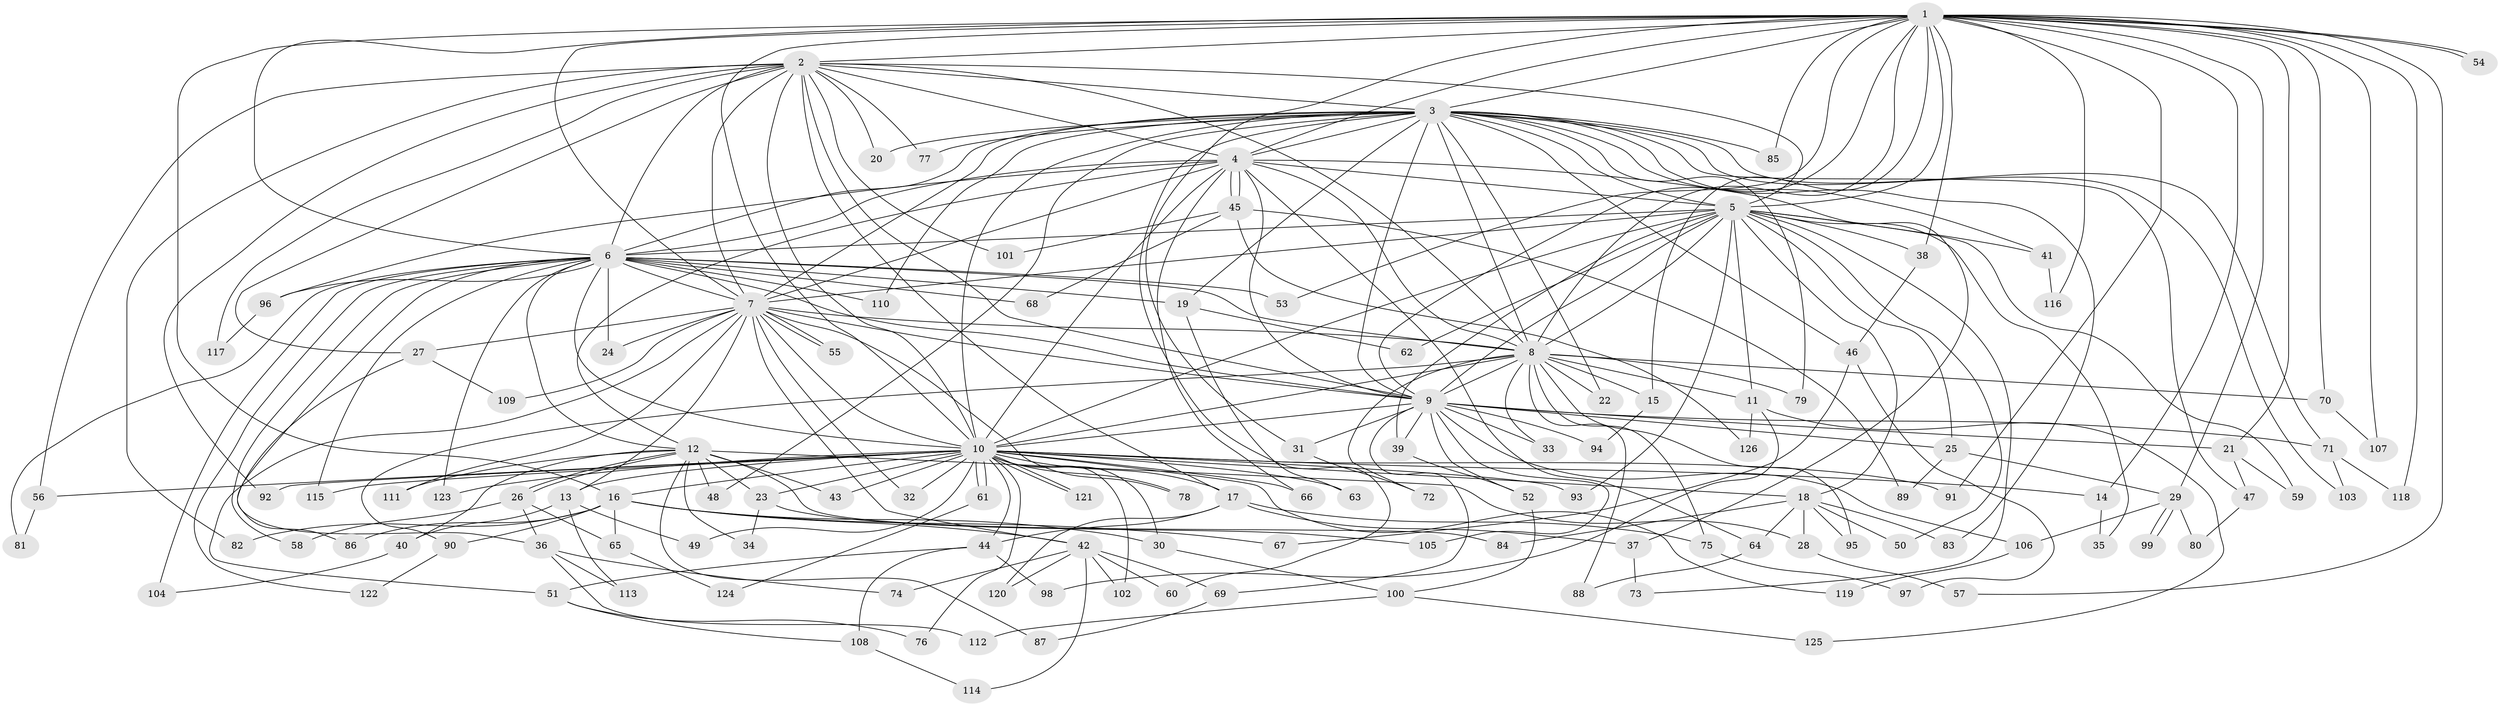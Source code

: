 // Generated by graph-tools (version 1.1) at 2025/01/03/09/25 03:01:36]
// undirected, 126 vertices, 277 edges
graph export_dot {
graph [start="1"]
  node [color=gray90,style=filled];
  1;
  2;
  3;
  4;
  5;
  6;
  7;
  8;
  9;
  10;
  11;
  12;
  13;
  14;
  15;
  16;
  17;
  18;
  19;
  20;
  21;
  22;
  23;
  24;
  25;
  26;
  27;
  28;
  29;
  30;
  31;
  32;
  33;
  34;
  35;
  36;
  37;
  38;
  39;
  40;
  41;
  42;
  43;
  44;
  45;
  46;
  47;
  48;
  49;
  50;
  51;
  52;
  53;
  54;
  55;
  56;
  57;
  58;
  59;
  60;
  61;
  62;
  63;
  64;
  65;
  66;
  67;
  68;
  69;
  70;
  71;
  72;
  73;
  74;
  75;
  76;
  77;
  78;
  79;
  80;
  81;
  82;
  83;
  84;
  85;
  86;
  87;
  88;
  89;
  90;
  91;
  92;
  93;
  94;
  95;
  96;
  97;
  98;
  99;
  100;
  101;
  102;
  103;
  104;
  105;
  106;
  107;
  108;
  109;
  110;
  111;
  112;
  113;
  114;
  115;
  116;
  117;
  118;
  119;
  120;
  121;
  122;
  123;
  124;
  125;
  126;
  1 -- 2;
  1 -- 3;
  1 -- 4;
  1 -- 5;
  1 -- 6;
  1 -- 7;
  1 -- 8;
  1 -- 9;
  1 -- 10;
  1 -- 14;
  1 -- 15;
  1 -- 16;
  1 -- 21;
  1 -- 29;
  1 -- 31;
  1 -- 38;
  1 -- 53;
  1 -- 54;
  1 -- 54;
  1 -- 57;
  1 -- 70;
  1 -- 85;
  1 -- 91;
  1 -- 107;
  1 -- 116;
  1 -- 118;
  2 -- 3;
  2 -- 4;
  2 -- 5;
  2 -- 6;
  2 -- 7;
  2 -- 8;
  2 -- 9;
  2 -- 10;
  2 -- 17;
  2 -- 20;
  2 -- 27;
  2 -- 56;
  2 -- 77;
  2 -- 82;
  2 -- 92;
  2 -- 101;
  2 -- 117;
  3 -- 4;
  3 -- 5;
  3 -- 6;
  3 -- 7;
  3 -- 8;
  3 -- 9;
  3 -- 10;
  3 -- 19;
  3 -- 20;
  3 -- 22;
  3 -- 41;
  3 -- 46;
  3 -- 47;
  3 -- 48;
  3 -- 60;
  3 -- 71;
  3 -- 77;
  3 -- 79;
  3 -- 83;
  3 -- 85;
  3 -- 103;
  3 -- 110;
  4 -- 5;
  4 -- 6;
  4 -- 7;
  4 -- 8;
  4 -- 9;
  4 -- 10;
  4 -- 12;
  4 -- 37;
  4 -- 45;
  4 -- 45;
  4 -- 64;
  4 -- 66;
  4 -- 96;
  5 -- 6;
  5 -- 7;
  5 -- 8;
  5 -- 9;
  5 -- 10;
  5 -- 11;
  5 -- 18;
  5 -- 25;
  5 -- 35;
  5 -- 38;
  5 -- 39;
  5 -- 41;
  5 -- 50;
  5 -- 59;
  5 -- 62;
  5 -- 73;
  5 -- 93;
  6 -- 7;
  6 -- 8;
  6 -- 9;
  6 -- 10;
  6 -- 12;
  6 -- 19;
  6 -- 24;
  6 -- 36;
  6 -- 53;
  6 -- 58;
  6 -- 68;
  6 -- 81;
  6 -- 96;
  6 -- 104;
  6 -- 110;
  6 -- 115;
  6 -- 122;
  6 -- 123;
  7 -- 8;
  7 -- 9;
  7 -- 10;
  7 -- 13;
  7 -- 24;
  7 -- 27;
  7 -- 32;
  7 -- 42;
  7 -- 51;
  7 -- 55;
  7 -- 55;
  7 -- 78;
  7 -- 109;
  7 -- 111;
  8 -- 9;
  8 -- 10;
  8 -- 11;
  8 -- 15;
  8 -- 22;
  8 -- 33;
  8 -- 70;
  8 -- 72;
  8 -- 75;
  8 -- 79;
  8 -- 88;
  8 -- 90;
  8 -- 95;
  9 -- 10;
  9 -- 21;
  9 -- 25;
  9 -- 31;
  9 -- 33;
  9 -- 39;
  9 -- 52;
  9 -- 69;
  9 -- 71;
  9 -- 94;
  9 -- 105;
  9 -- 106;
  10 -- 13;
  10 -- 14;
  10 -- 16;
  10 -- 17;
  10 -- 18;
  10 -- 23;
  10 -- 30;
  10 -- 32;
  10 -- 43;
  10 -- 44;
  10 -- 49;
  10 -- 56;
  10 -- 61;
  10 -- 61;
  10 -- 63;
  10 -- 66;
  10 -- 76;
  10 -- 78;
  10 -- 91;
  10 -- 92;
  10 -- 93;
  10 -- 102;
  10 -- 115;
  10 -- 119;
  10 -- 121;
  10 -- 121;
  10 -- 123;
  11 -- 98;
  11 -- 125;
  11 -- 126;
  12 -- 23;
  12 -- 26;
  12 -- 26;
  12 -- 28;
  12 -- 34;
  12 -- 40;
  12 -- 43;
  12 -- 48;
  12 -- 84;
  12 -- 87;
  12 -- 111;
  13 -- 40;
  13 -- 49;
  13 -- 113;
  14 -- 35;
  15 -- 94;
  16 -- 30;
  16 -- 42;
  16 -- 65;
  16 -- 67;
  16 -- 82;
  16 -- 86;
  16 -- 90;
  17 -- 37;
  17 -- 44;
  17 -- 75;
  17 -- 120;
  18 -- 28;
  18 -- 50;
  18 -- 64;
  18 -- 83;
  18 -- 84;
  18 -- 95;
  19 -- 62;
  19 -- 63;
  21 -- 47;
  21 -- 59;
  23 -- 34;
  23 -- 105;
  25 -- 29;
  25 -- 89;
  26 -- 36;
  26 -- 58;
  26 -- 65;
  27 -- 86;
  27 -- 109;
  28 -- 57;
  29 -- 80;
  29 -- 99;
  29 -- 99;
  29 -- 106;
  30 -- 100;
  31 -- 72;
  36 -- 74;
  36 -- 112;
  36 -- 113;
  37 -- 73;
  38 -- 46;
  39 -- 52;
  40 -- 104;
  41 -- 116;
  42 -- 60;
  42 -- 69;
  42 -- 74;
  42 -- 102;
  42 -- 114;
  42 -- 120;
  44 -- 51;
  44 -- 98;
  44 -- 108;
  45 -- 68;
  45 -- 89;
  45 -- 101;
  45 -- 126;
  46 -- 67;
  46 -- 97;
  47 -- 80;
  51 -- 76;
  51 -- 108;
  52 -- 100;
  56 -- 81;
  61 -- 124;
  64 -- 88;
  65 -- 124;
  69 -- 87;
  70 -- 107;
  71 -- 103;
  71 -- 118;
  75 -- 97;
  90 -- 122;
  96 -- 117;
  100 -- 112;
  100 -- 125;
  106 -- 119;
  108 -- 114;
}
